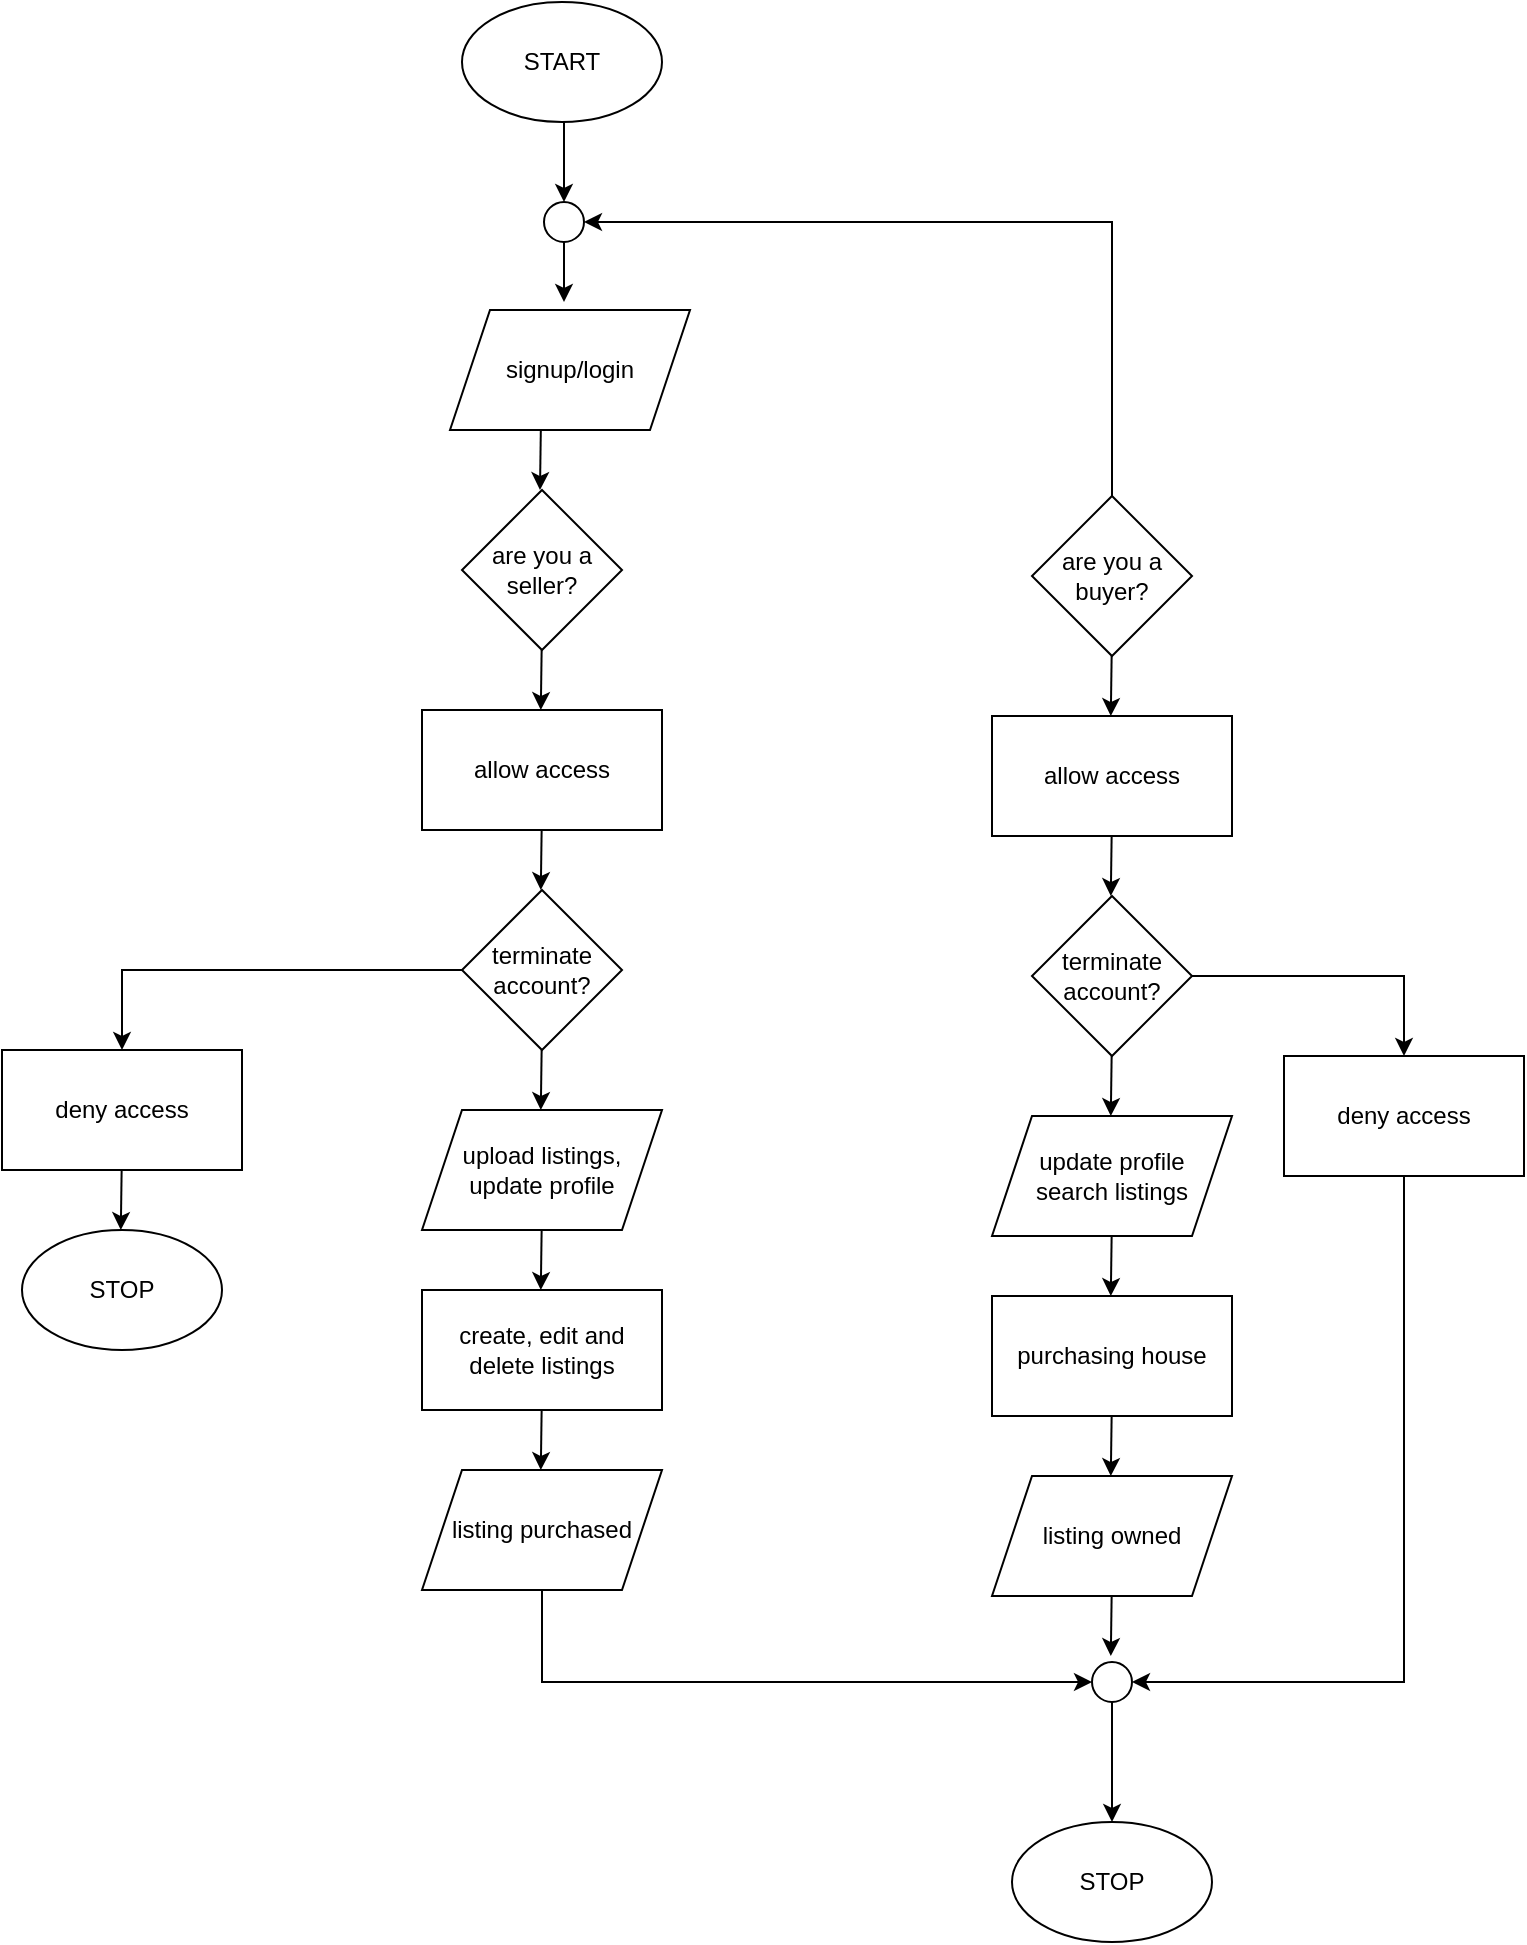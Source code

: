 <mxfile version="22.0.6" type="github">
  <diagram id="C5RBs43oDa-KdzZeNtuy" name="Page-1">
    <mxGraphModel dx="1122" dy="761" grid="1" gridSize="10" guides="1" tooltips="1" connect="1" arrows="1" fold="1" page="1" pageScale="1" pageWidth="827" pageHeight="1169" math="0" shadow="0">
      <root>
        <mxCell id="WIyWlLk6GJQsqaUBKTNV-0" />
        <mxCell id="WIyWlLk6GJQsqaUBKTNV-1" parent="WIyWlLk6GJQsqaUBKTNV-0" />
        <mxCell id="wFx2M5FxrkZjJIWYtE-n-0" value="START" style="ellipse;whiteSpace=wrap;html=1;" vertex="1" parent="WIyWlLk6GJQsqaUBKTNV-1">
          <mxGeometry x="269" y="50" width="100" height="60" as="geometry" />
        </mxCell>
        <mxCell id="wFx2M5FxrkZjJIWYtE-n-2" value="signup/login" style="shape=parallelogram;perimeter=parallelogramPerimeter;whiteSpace=wrap;html=1;fixedSize=1;" vertex="1" parent="WIyWlLk6GJQsqaUBKTNV-1">
          <mxGeometry x="263" y="204" width="120" height="60" as="geometry" />
        </mxCell>
        <mxCell id="wFx2M5FxrkZjJIWYtE-n-3" value="are you a seller?" style="rhombus;whiteSpace=wrap;html=1;" vertex="1" parent="WIyWlLk6GJQsqaUBKTNV-1">
          <mxGeometry x="269" y="294" width="80" height="80" as="geometry" />
        </mxCell>
        <mxCell id="wFx2M5FxrkZjJIWYtE-n-4" value="" style="endArrow=classic;html=1;rounded=0;exitX=0.5;exitY=1;exitDx=0;exitDy=0;" edge="1" parent="WIyWlLk6GJQsqaUBKTNV-1">
          <mxGeometry width="50" height="50" relative="1" as="geometry">
            <mxPoint x="308.41" y="264" as="sourcePoint" />
            <mxPoint x="308" y="294" as="targetPoint" />
          </mxGeometry>
        </mxCell>
        <mxCell id="wFx2M5FxrkZjJIWYtE-n-6" value="allow access" style="rounded=0;whiteSpace=wrap;html=1;" vertex="1" parent="WIyWlLk6GJQsqaUBKTNV-1">
          <mxGeometry x="249" y="404" width="120" height="60" as="geometry" />
        </mxCell>
        <mxCell id="wFx2M5FxrkZjJIWYtE-n-7" value="terminate account?" style="rhombus;whiteSpace=wrap;html=1;" vertex="1" parent="WIyWlLk6GJQsqaUBKTNV-1">
          <mxGeometry x="269" y="494" width="80" height="80" as="geometry" />
        </mxCell>
        <mxCell id="wFx2M5FxrkZjJIWYtE-n-8" value="" style="endArrow=classic;html=1;rounded=0;exitX=0.5;exitY=1;exitDx=0;exitDy=0;" edge="1" parent="WIyWlLk6GJQsqaUBKTNV-1">
          <mxGeometry width="50" height="50" relative="1" as="geometry">
            <mxPoint x="308.82" y="374" as="sourcePoint" />
            <mxPoint x="308.41" y="404" as="targetPoint" />
          </mxGeometry>
        </mxCell>
        <mxCell id="wFx2M5FxrkZjJIWYtE-n-9" value="" style="endArrow=classic;html=1;rounded=0;exitX=0.5;exitY=1;exitDx=0;exitDy=0;" edge="1" parent="WIyWlLk6GJQsqaUBKTNV-1">
          <mxGeometry width="50" height="50" relative="1" as="geometry">
            <mxPoint x="308.82" y="464" as="sourcePoint" />
            <mxPoint x="308.41" y="494" as="targetPoint" />
          </mxGeometry>
        </mxCell>
        <mxCell id="wFx2M5FxrkZjJIWYtE-n-10" value="" style="endArrow=classic;html=1;rounded=0;exitX=0.5;exitY=1;exitDx=0;exitDy=0;" edge="1" parent="WIyWlLk6GJQsqaUBKTNV-1">
          <mxGeometry width="50" height="50" relative="1" as="geometry">
            <mxPoint x="308.82" y="574" as="sourcePoint" />
            <mxPoint x="308.41" y="604" as="targetPoint" />
          </mxGeometry>
        </mxCell>
        <mxCell id="wFx2M5FxrkZjJIWYtE-n-11" value="upload listings, update profile" style="shape=parallelogram;perimeter=parallelogramPerimeter;whiteSpace=wrap;html=1;fixedSize=1;" vertex="1" parent="WIyWlLk6GJQsqaUBKTNV-1">
          <mxGeometry x="249" y="604" width="120" height="60" as="geometry" />
        </mxCell>
        <mxCell id="wFx2M5FxrkZjJIWYtE-n-14" value="" style="endArrow=classic;html=1;rounded=0;exitX=0.5;exitY=1;exitDx=0;exitDy=0;" edge="1" parent="WIyWlLk6GJQsqaUBKTNV-1">
          <mxGeometry width="50" height="50" relative="1" as="geometry">
            <mxPoint x="308.82" y="754" as="sourcePoint" />
            <mxPoint x="308.41" y="784" as="targetPoint" />
          </mxGeometry>
        </mxCell>
        <mxCell id="wFx2M5FxrkZjJIWYtE-n-15" value="deny access" style="rounded=0;whiteSpace=wrap;html=1;" vertex="1" parent="WIyWlLk6GJQsqaUBKTNV-1">
          <mxGeometry x="39" y="574" width="120" height="60" as="geometry" />
        </mxCell>
        <mxCell id="wFx2M5FxrkZjJIWYtE-n-16" value="" style="endArrow=classic;html=1;rounded=0;exitX=0;exitY=0.5;exitDx=0;exitDy=0;entryX=0.5;entryY=0;entryDx=0;entryDy=0;" edge="1" parent="WIyWlLk6GJQsqaUBKTNV-1" source="wFx2M5FxrkZjJIWYtE-n-7" target="wFx2M5FxrkZjJIWYtE-n-15">
          <mxGeometry width="50" height="50" relative="1" as="geometry">
            <mxPoint x="189" y="544" as="sourcePoint" />
            <mxPoint x="109" y="534" as="targetPoint" />
            <Array as="points">
              <mxPoint x="99" y="534" />
            </Array>
          </mxGeometry>
        </mxCell>
        <mxCell id="wFx2M5FxrkZjJIWYtE-n-17" value="create, edit and delete listings" style="rounded=0;whiteSpace=wrap;html=1;" vertex="1" parent="WIyWlLk6GJQsqaUBKTNV-1">
          <mxGeometry x="249" y="694" width="120" height="60" as="geometry" />
        </mxCell>
        <mxCell id="wFx2M5FxrkZjJIWYtE-n-61" style="edgeStyle=orthogonalEdgeStyle;rounded=0;orthogonalLoop=1;jettySize=auto;html=1;exitX=0.5;exitY=1;exitDx=0;exitDy=0;entryX=0;entryY=0.5;entryDx=0;entryDy=0;" edge="1" parent="WIyWlLk6GJQsqaUBKTNV-1" source="wFx2M5FxrkZjJIWYtE-n-18" target="wFx2M5FxrkZjJIWYtE-n-58">
          <mxGeometry relative="1" as="geometry" />
        </mxCell>
        <mxCell id="wFx2M5FxrkZjJIWYtE-n-18" value="listing purchased" style="shape=parallelogram;perimeter=parallelogramPerimeter;whiteSpace=wrap;html=1;fixedSize=1;" vertex="1" parent="WIyWlLk6GJQsqaUBKTNV-1">
          <mxGeometry x="249" y="784" width="120" height="60" as="geometry" />
        </mxCell>
        <mxCell id="wFx2M5FxrkZjJIWYtE-n-19" value="" style="endArrow=classic;html=1;rounded=0;exitX=0.5;exitY=1;exitDx=0;exitDy=0;" edge="1" parent="WIyWlLk6GJQsqaUBKTNV-1">
          <mxGeometry width="50" height="50" relative="1" as="geometry">
            <mxPoint x="308.82" y="664" as="sourcePoint" />
            <mxPoint x="308.41" y="694" as="targetPoint" />
          </mxGeometry>
        </mxCell>
        <mxCell id="wFx2M5FxrkZjJIWYtE-n-22" value="STOP" style="ellipse;whiteSpace=wrap;html=1;" vertex="1" parent="WIyWlLk6GJQsqaUBKTNV-1">
          <mxGeometry x="49" y="664" width="100" height="60" as="geometry" />
        </mxCell>
        <mxCell id="wFx2M5FxrkZjJIWYtE-n-23" value="" style="endArrow=classic;html=1;rounded=0;exitX=0.5;exitY=1;exitDx=0;exitDy=0;" edge="1" parent="WIyWlLk6GJQsqaUBKTNV-1">
          <mxGeometry width="50" height="50" relative="1" as="geometry">
            <mxPoint x="98.82" y="634" as="sourcePoint" />
            <mxPoint x="98.41" y="664" as="targetPoint" />
          </mxGeometry>
        </mxCell>
        <mxCell id="wFx2M5FxrkZjJIWYtE-n-26" value="" style="endArrow=classic;html=1;rounded=0;entryX=0.5;entryY=0;entryDx=0;entryDy=0;" edge="1" parent="WIyWlLk6GJQsqaUBKTNV-1" target="wFx2M5FxrkZjJIWYtE-n-24">
          <mxGeometry width="50" height="50" relative="1" as="geometry">
            <mxPoint x="320" y="110" as="sourcePoint" />
            <mxPoint x="419" y="114" as="targetPoint" />
          </mxGeometry>
        </mxCell>
        <mxCell id="wFx2M5FxrkZjJIWYtE-n-28" value="" style="endArrow=classic;html=1;rounded=0;exitX=0.5;exitY=1;exitDx=0;exitDy=0;" edge="1" parent="WIyWlLk6GJQsqaUBKTNV-1" source="wFx2M5FxrkZjJIWYtE-n-24">
          <mxGeometry width="50" height="50" relative="1" as="geometry">
            <mxPoint x="318.41" y="170" as="sourcePoint" />
            <mxPoint x="320" y="200" as="targetPoint" />
          </mxGeometry>
        </mxCell>
        <mxCell id="wFx2M5FxrkZjJIWYtE-n-29" value="" style="endArrow=classic;html=1;rounded=0;exitX=0.5;exitY=1;exitDx=0;exitDy=0;" edge="1" parent="WIyWlLk6GJQsqaUBKTNV-1" target="wFx2M5FxrkZjJIWYtE-n-24">
          <mxGeometry width="50" height="50" relative="1" as="geometry">
            <mxPoint x="318.41" y="170" as="sourcePoint" />
            <mxPoint x="318" y="200" as="targetPoint" />
          </mxGeometry>
        </mxCell>
        <mxCell id="wFx2M5FxrkZjJIWYtE-n-24" value="" style="ellipse;whiteSpace=wrap;html=1;aspect=fixed;" vertex="1" parent="WIyWlLk6GJQsqaUBKTNV-1">
          <mxGeometry x="310" y="150" width="20" height="20" as="geometry" />
        </mxCell>
        <mxCell id="wFx2M5FxrkZjJIWYtE-n-60" style="edgeStyle=orthogonalEdgeStyle;rounded=0;orthogonalLoop=1;jettySize=auto;html=1;exitX=0.5;exitY=0;exitDx=0;exitDy=0;entryX=1;entryY=0.5;entryDx=0;entryDy=0;" edge="1" parent="WIyWlLk6GJQsqaUBKTNV-1" source="wFx2M5FxrkZjJIWYtE-n-37" target="wFx2M5FxrkZjJIWYtE-n-24">
          <mxGeometry relative="1" as="geometry" />
        </mxCell>
        <mxCell id="wFx2M5FxrkZjJIWYtE-n-37" value="are you a buyer?" style="rhombus;whiteSpace=wrap;html=1;" vertex="1" parent="WIyWlLk6GJQsqaUBKTNV-1">
          <mxGeometry x="554" y="297" width="80" height="80" as="geometry" />
        </mxCell>
        <mxCell id="wFx2M5FxrkZjJIWYtE-n-38" value="allow access" style="rounded=0;whiteSpace=wrap;html=1;" vertex="1" parent="WIyWlLk6GJQsqaUBKTNV-1">
          <mxGeometry x="534" y="407" width="120" height="60" as="geometry" />
        </mxCell>
        <mxCell id="wFx2M5FxrkZjJIWYtE-n-39" value="terminate account?" style="rhombus;whiteSpace=wrap;html=1;" vertex="1" parent="WIyWlLk6GJQsqaUBKTNV-1">
          <mxGeometry x="554" y="497" width="80" height="80" as="geometry" />
        </mxCell>
        <mxCell id="wFx2M5FxrkZjJIWYtE-n-40" value="" style="endArrow=classic;html=1;rounded=0;exitX=0.5;exitY=1;exitDx=0;exitDy=0;" edge="1" parent="WIyWlLk6GJQsqaUBKTNV-1">
          <mxGeometry width="50" height="50" relative="1" as="geometry">
            <mxPoint x="593.82" y="377" as="sourcePoint" />
            <mxPoint x="593.41" y="407" as="targetPoint" />
          </mxGeometry>
        </mxCell>
        <mxCell id="wFx2M5FxrkZjJIWYtE-n-41" value="" style="endArrow=classic;html=1;rounded=0;exitX=0.5;exitY=1;exitDx=0;exitDy=0;" edge="1" parent="WIyWlLk6GJQsqaUBKTNV-1">
          <mxGeometry width="50" height="50" relative="1" as="geometry">
            <mxPoint x="593.82" y="467" as="sourcePoint" />
            <mxPoint x="593.41" y="497" as="targetPoint" />
          </mxGeometry>
        </mxCell>
        <mxCell id="wFx2M5FxrkZjJIWYtE-n-42" value="" style="endArrow=classic;html=1;rounded=0;exitX=0.5;exitY=1;exitDx=0;exitDy=0;" edge="1" parent="WIyWlLk6GJQsqaUBKTNV-1">
          <mxGeometry width="50" height="50" relative="1" as="geometry">
            <mxPoint x="593.82" y="577" as="sourcePoint" />
            <mxPoint x="593.41" y="607" as="targetPoint" />
          </mxGeometry>
        </mxCell>
        <mxCell id="wFx2M5FxrkZjJIWYtE-n-43" value="update profile&lt;br&gt;search listings" style="shape=parallelogram;perimeter=parallelogramPerimeter;whiteSpace=wrap;html=1;fixedSize=1;" vertex="1" parent="WIyWlLk6GJQsqaUBKTNV-1">
          <mxGeometry x="534" y="607" width="120" height="60" as="geometry" />
        </mxCell>
        <mxCell id="wFx2M5FxrkZjJIWYtE-n-44" value="" style="endArrow=classic;html=1;rounded=0;exitX=0.5;exitY=1;exitDx=0;exitDy=0;" edge="1" parent="WIyWlLk6GJQsqaUBKTNV-1">
          <mxGeometry width="50" height="50" relative="1" as="geometry">
            <mxPoint x="593.82" y="757" as="sourcePoint" />
            <mxPoint x="593.41" y="787" as="targetPoint" />
          </mxGeometry>
        </mxCell>
        <mxCell id="wFx2M5FxrkZjJIWYtE-n-47" value="purchasing house" style="rounded=0;whiteSpace=wrap;html=1;" vertex="1" parent="WIyWlLk6GJQsqaUBKTNV-1">
          <mxGeometry x="534" y="697" width="120" height="60" as="geometry" />
        </mxCell>
        <mxCell id="wFx2M5FxrkZjJIWYtE-n-48" value="listing owned" style="shape=parallelogram;perimeter=parallelogramPerimeter;whiteSpace=wrap;html=1;fixedSize=1;" vertex="1" parent="WIyWlLk6GJQsqaUBKTNV-1">
          <mxGeometry x="534" y="787" width="120" height="60" as="geometry" />
        </mxCell>
        <mxCell id="wFx2M5FxrkZjJIWYtE-n-49" value="" style="endArrow=classic;html=1;rounded=0;exitX=0.5;exitY=1;exitDx=0;exitDy=0;" edge="1" parent="WIyWlLk6GJQsqaUBKTNV-1">
          <mxGeometry width="50" height="50" relative="1" as="geometry">
            <mxPoint x="593.82" y="667" as="sourcePoint" />
            <mxPoint x="593.41" y="697" as="targetPoint" />
          </mxGeometry>
        </mxCell>
        <mxCell id="wFx2M5FxrkZjJIWYtE-n-50" value="" style="endArrow=classic;html=1;rounded=0;exitX=0.5;exitY=1;exitDx=0;exitDy=0;" edge="1" parent="WIyWlLk6GJQsqaUBKTNV-1">
          <mxGeometry width="50" height="50" relative="1" as="geometry">
            <mxPoint x="593.82" y="847" as="sourcePoint" />
            <mxPoint x="593.41" y="877" as="targetPoint" />
          </mxGeometry>
        </mxCell>
        <mxCell id="wFx2M5FxrkZjJIWYtE-n-51" value="STOP" style="ellipse;whiteSpace=wrap;html=1;" vertex="1" parent="WIyWlLk6GJQsqaUBKTNV-1">
          <mxGeometry x="544" y="960" width="100" height="60" as="geometry" />
        </mxCell>
        <mxCell id="wFx2M5FxrkZjJIWYtE-n-65" style="edgeStyle=orthogonalEdgeStyle;rounded=0;orthogonalLoop=1;jettySize=auto;html=1;exitX=0.5;exitY=1;exitDx=0;exitDy=0;entryX=1;entryY=0.5;entryDx=0;entryDy=0;" edge="1" parent="WIyWlLk6GJQsqaUBKTNV-1" source="wFx2M5FxrkZjJIWYtE-n-54" target="wFx2M5FxrkZjJIWYtE-n-58">
          <mxGeometry relative="1" as="geometry" />
        </mxCell>
        <mxCell id="wFx2M5FxrkZjJIWYtE-n-54" value="deny access" style="rounded=0;whiteSpace=wrap;html=1;" vertex="1" parent="WIyWlLk6GJQsqaUBKTNV-1">
          <mxGeometry x="680" y="577" width="120" height="60" as="geometry" />
        </mxCell>
        <mxCell id="wFx2M5FxrkZjJIWYtE-n-57" value="" style="endArrow=classic;html=1;rounded=0;exitX=0;exitY=0.5;exitDx=0;exitDy=0;entryX=0.5;entryY=0;entryDx=0;entryDy=0;" edge="1" parent="WIyWlLk6GJQsqaUBKTNV-1" target="wFx2M5FxrkZjJIWYtE-n-54">
          <mxGeometry width="50" height="50" relative="1" as="geometry">
            <mxPoint x="634" y="537" as="sourcePoint" />
            <mxPoint x="464" y="577" as="targetPoint" />
            <Array as="points">
              <mxPoint x="740" y="537" />
            </Array>
          </mxGeometry>
        </mxCell>
        <mxCell id="wFx2M5FxrkZjJIWYtE-n-64" style="edgeStyle=orthogonalEdgeStyle;rounded=0;orthogonalLoop=1;jettySize=auto;html=1;exitX=0.5;exitY=1;exitDx=0;exitDy=0;entryX=0.5;entryY=0;entryDx=0;entryDy=0;" edge="1" parent="WIyWlLk6GJQsqaUBKTNV-1" source="wFx2M5FxrkZjJIWYtE-n-58" target="wFx2M5FxrkZjJIWYtE-n-51">
          <mxGeometry relative="1" as="geometry" />
        </mxCell>
        <mxCell id="wFx2M5FxrkZjJIWYtE-n-58" value="" style="ellipse;whiteSpace=wrap;html=1;aspect=fixed;" vertex="1" parent="WIyWlLk6GJQsqaUBKTNV-1">
          <mxGeometry x="584" y="880" width="20" height="20" as="geometry" />
        </mxCell>
      </root>
    </mxGraphModel>
  </diagram>
</mxfile>
